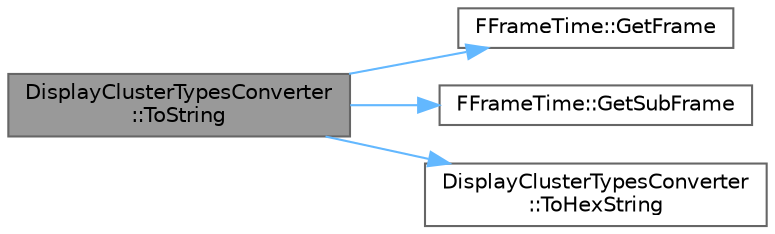 digraph "DisplayClusterTypesConverter::ToString"
{
 // INTERACTIVE_SVG=YES
 // LATEX_PDF_SIZE
  bgcolor="transparent";
  edge [fontname=Helvetica,fontsize=10,labelfontname=Helvetica,labelfontsize=10];
  node [fontname=Helvetica,fontsize=10,shape=box,height=0.2,width=0.4];
  rankdir="LR";
  Node1 [id="Node000001",label="DisplayClusterTypesConverter\l::ToString",height=0.2,width=0.4,color="gray40", fillcolor="grey60", style="filled", fontcolor="black",tooltip=" "];
  Node1 -> Node2 [id="edge1_Node000001_Node000002",color="steelblue1",style="solid",tooltip=" "];
  Node2 [id="Node000002",label="FFrameTime::GetFrame",height=0.2,width=0.4,color="grey40", fillcolor="white", style="filled",URL="$df/d8e/structFFrameTime.html#a9c0ade8bc32907ebd0599146050f50aa",tooltip="Access this time's frame number."];
  Node1 -> Node3 [id="edge2_Node000001_Node000003",color="steelblue1",style="solid",tooltip=" "];
  Node3 [id="Node000003",label="FFrameTime::GetSubFrame",height=0.2,width=0.4,color="grey40", fillcolor="white", style="filled",URL="$df/d8e/structFFrameTime.html#abe04028be2226dc957dc0ec844d070ab",tooltip="Access this time's sub frame."];
  Node1 -> Node4 [id="edge3_Node000001_Node000004",color="steelblue1",style="solid",tooltip=" "];
  Node4 [id="Node000004",label="DisplayClusterTypesConverter\l::ToHexString",height=0.2,width=0.4,color="grey40", fillcolor="white", style="filled",URL="$d9/dcd/classDisplayClusterTypesConverter.html#aa5fb70477c56933cec43fbb7d545f25b",tooltip=" "];
}
